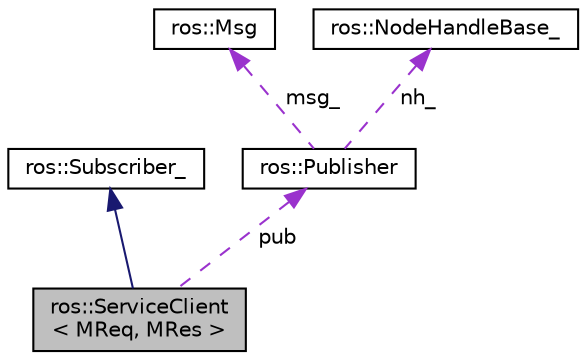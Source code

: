 digraph "ros::ServiceClient&lt; MReq, MRes &gt;"
{
  edge [fontname="Helvetica",fontsize="10",labelfontname="Helvetica",labelfontsize="10"];
  node [fontname="Helvetica",fontsize="10",shape=record];
  Node1 [label="ros::ServiceClient\l\< MReq, MRes \>",height=0.2,width=0.4,color="black", fillcolor="grey75", style="filled" fontcolor="black"];
  Node2 -> Node1 [dir="back",color="midnightblue",fontsize="10",style="solid",fontname="Helvetica"];
  Node2 [label="ros::Subscriber_",height=0.2,width=0.4,color="black", fillcolor="white", style="filled",URL="$classros_1_1_subscriber__.html"];
  Node3 -> Node1 [dir="back",color="darkorchid3",fontsize="10",style="dashed",label=" pub" ,fontname="Helvetica"];
  Node3 [label="ros::Publisher",height=0.2,width=0.4,color="black", fillcolor="white", style="filled",URL="$classros_1_1_publisher.html"];
  Node4 -> Node3 [dir="back",color="darkorchid3",fontsize="10",style="dashed",label=" msg_" ,fontname="Helvetica"];
  Node4 [label="ros::Msg",height=0.2,width=0.4,color="black", fillcolor="white", style="filled",URL="$classros_1_1_msg.html"];
  Node5 -> Node3 [dir="back",color="darkorchid3",fontsize="10",style="dashed",label=" nh_" ,fontname="Helvetica"];
  Node5 [label="ros::NodeHandleBase_",height=0.2,width=0.4,color="black", fillcolor="white", style="filled",URL="$classros_1_1_node_handle_base__.html"];
}
